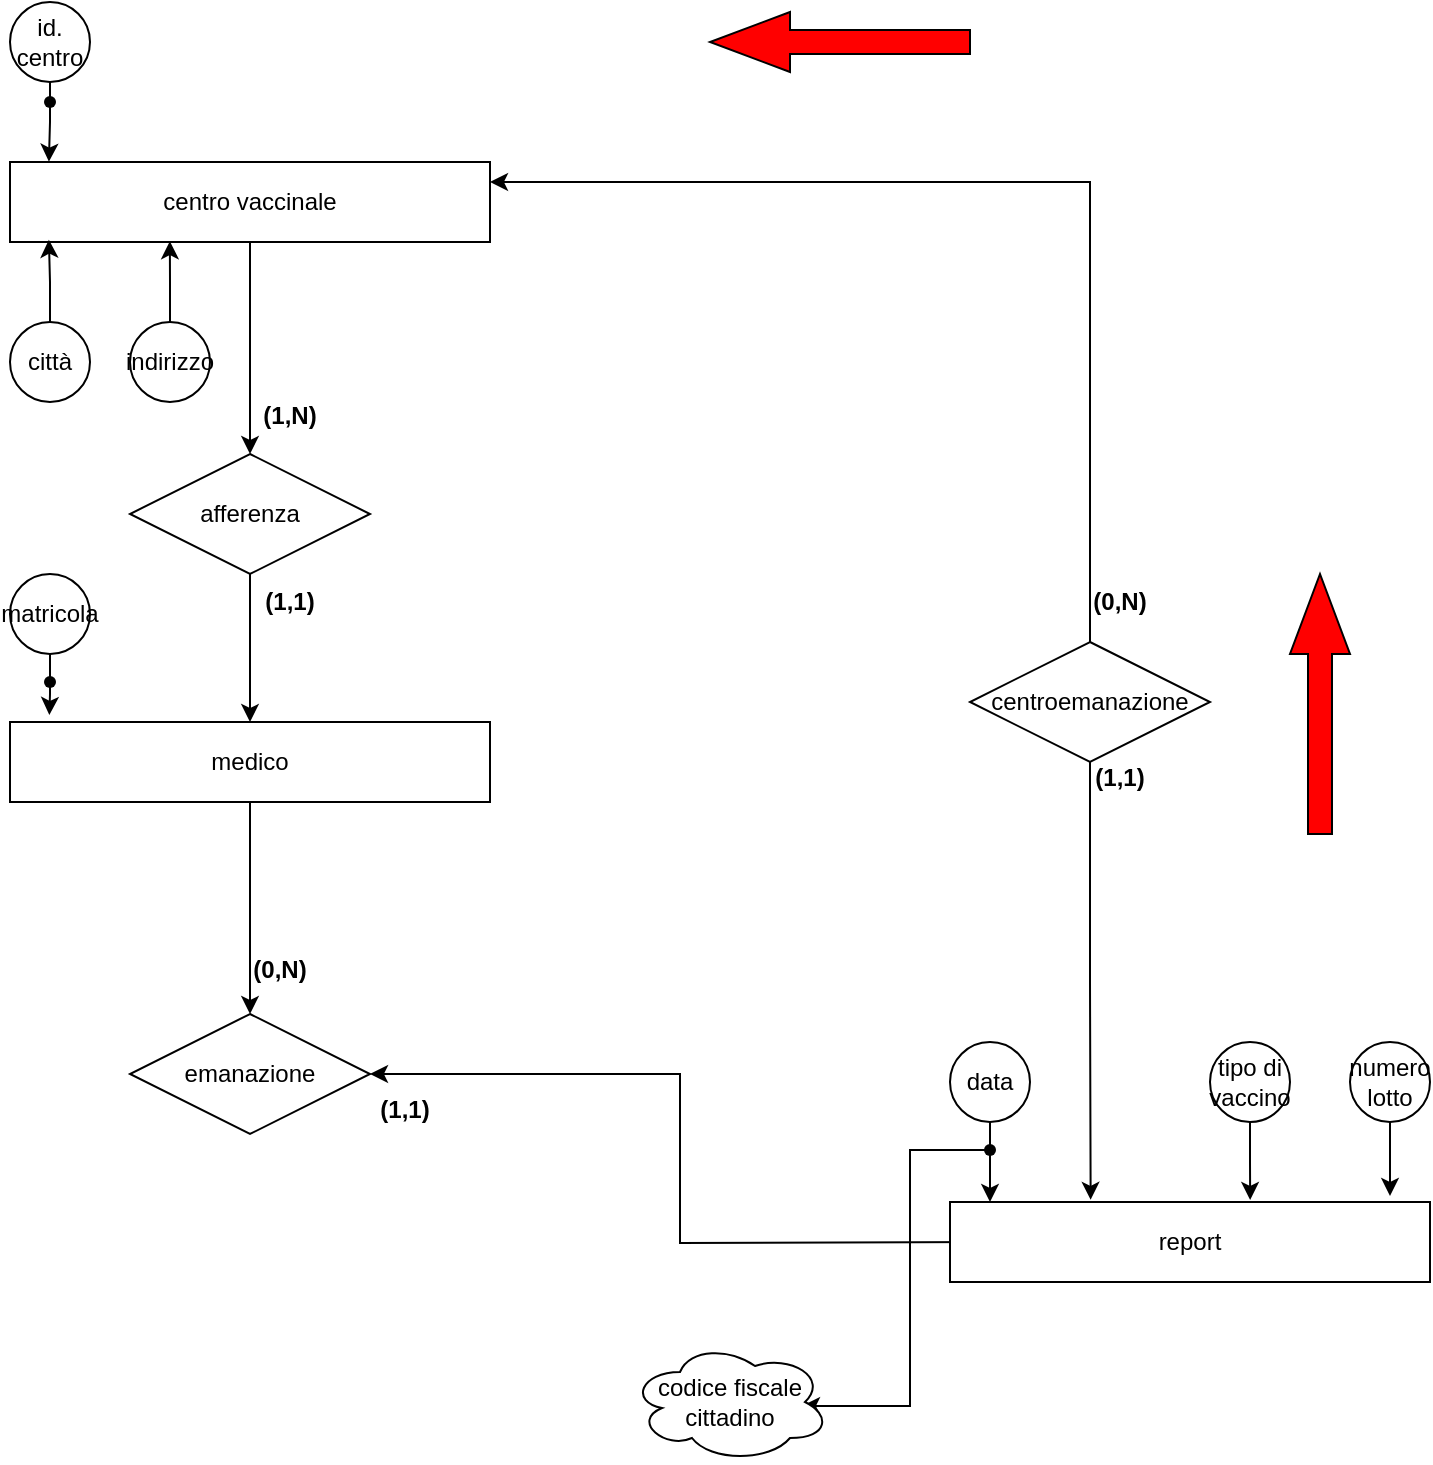 <mxfile version="14.6.13" type="device"><diagram id="usc_6TOHV2OKn6sUKLvV" name="Pagina-1"><mxGraphModel dx="1407" dy="761" grid="1" gridSize="10" guides="1" tooltips="1" connect="1" arrows="1" fold="1" page="1" pageScale="1" pageWidth="827" pageHeight="1169" math="0" shadow="0"><root><mxCell id="0"/><mxCell id="1" parent="0"/><mxCell id="KF5CYPveyPSgAjwZtvgG-1" style="edgeStyle=orthogonalEdgeStyle;rounded=0;orthogonalLoop=1;jettySize=auto;html=1;entryX=0.5;entryY=0;entryDx=0;entryDy=0;align=center;" parent="1" source="KF5CYPveyPSgAjwZtvgG-3" target="KF5CYPveyPSgAjwZtvgG-4" edge="1"><mxGeometry relative="1" as="geometry"/></mxCell><mxCell id="KF5CYPveyPSgAjwZtvgG-3" value="centro vaccinale" style="whiteSpace=wrap;html=1;align=center;" parent="1" vertex="1"><mxGeometry x="120" y="400" width="240" height="40" as="geometry"/></mxCell><mxCell id="KF5CYPveyPSgAjwZtvgG-52" style="edgeStyle=orthogonalEdgeStyle;rounded=0;orthogonalLoop=1;jettySize=auto;html=1;entryX=0.5;entryY=0;entryDx=0;entryDy=0;" parent="1" source="KF5CYPveyPSgAjwZtvgG-4" target="KF5CYPveyPSgAjwZtvgG-8" edge="1"><mxGeometry relative="1" as="geometry"/></mxCell><mxCell id="KF5CYPveyPSgAjwZtvgG-4" value="afferenza" style="shape=rhombus;perimeter=rhombusPerimeter;whiteSpace=wrap;html=1;align=center;" parent="1" vertex="1"><mxGeometry x="180" y="546" width="120" height="60" as="geometry"/></mxCell><mxCell id="KF5CYPveyPSgAjwZtvgG-50" style="edgeStyle=orthogonalEdgeStyle;rounded=0;orthogonalLoop=1;jettySize=auto;html=1;entryX=0.5;entryY=0;entryDx=0;entryDy=0;" parent="1" source="KF5CYPveyPSgAjwZtvgG-8" target="KF5CYPveyPSgAjwZtvgG-16" edge="1"><mxGeometry relative="1" as="geometry"><mxPoint x="240" y="820" as="targetPoint"/></mxGeometry></mxCell><mxCell id="KF5CYPveyPSgAjwZtvgG-8" value="medico" style="whiteSpace=wrap;html=1;align=center;" parent="1" vertex="1"><mxGeometry x="120" y="680" width="240" height="40" as="geometry"/></mxCell><mxCell id="KF5CYPveyPSgAjwZtvgG-9" value="(0,N)" style="text;align=center;fontStyle=1;verticalAlign=middle;spacingLeft=3;spacingRight=3;strokeColor=none;rotatable=0;points=[[0,0.5],[1,0.5]];portConstraint=eastwest;" parent="1" vertex="1"><mxGeometry x="230" y="790" width="50" height="26" as="geometry"/></mxCell><mxCell id="KF5CYPveyPSgAjwZtvgG-10" value="(1,1)" style="text;align=center;fontStyle=1;verticalAlign=middle;spacingLeft=3;spacingRight=3;strokeColor=none;rotatable=0;points=[[0,0.5],[1,0.5]];portConstraint=eastwest;" parent="1" vertex="1"><mxGeometry x="240" y="606" width="40" height="26" as="geometry"/></mxCell><mxCell id="KF5CYPveyPSgAjwZtvgG-11" value="(1,N)" style="text;align=center;fontStyle=1;verticalAlign=middle;spacingLeft=3;spacingRight=3;strokeColor=none;rotatable=0;points=[[0,0.5],[1,0.5]];portConstraint=eastwest;" parent="1" vertex="1"><mxGeometry x="240" y="513" width="40" height="26" as="geometry"/></mxCell><mxCell id="KF5CYPveyPSgAjwZtvgG-16" value="emanazione" style="shape=rhombus;perimeter=rhombusPerimeter;whiteSpace=wrap;html=1;align=center;" parent="1" vertex="1"><mxGeometry x="180" y="826" width="120" height="60" as="geometry"/></mxCell><mxCell id="KF5CYPveyPSgAjwZtvgG-17" style="edgeStyle=orthogonalEdgeStyle;rounded=0;orthogonalLoop=1;jettySize=auto;html=1;entryX=1;entryY=0.5;entryDx=0;entryDy=0;align=center;" parent="1" target="KF5CYPveyPSgAjwZtvgG-16" edge="1"><mxGeometry relative="1" as="geometry"><mxPoint x="610" y="940" as="sourcePoint"/></mxGeometry></mxCell><mxCell id="KF5CYPveyPSgAjwZtvgG-19" style="edgeStyle=orthogonalEdgeStyle;rounded=0;orthogonalLoop=1;jettySize=auto;html=1;entryX=0.542;entryY=-0.025;entryDx=0;entryDy=0;entryPerimeter=0;" parent="1" source="KF5CYPveyPSgAjwZtvgG-20" edge="1"><mxGeometry relative="1" as="geometry"><mxPoint x="740.08" y="919" as="targetPoint"/></mxGeometry></mxCell><mxCell id="KF5CYPveyPSgAjwZtvgG-20" value="tipo di vaccino" style="ellipse;whiteSpace=wrap;html=1;align=center;" parent="1" vertex="1"><mxGeometry x="720" y="840" width="40" height="40" as="geometry"/></mxCell><mxCell id="KF5CYPveyPSgAjwZtvgG-21" style="edgeStyle=orthogonalEdgeStyle;rounded=0;orthogonalLoop=1;jettySize=auto;html=1;entryX=0;entryY=0;entryDx=0;entryDy=0;" parent="1" source="KF5CYPveyPSgAjwZtvgG-22" edge="1"><mxGeometry relative="1" as="geometry"><mxPoint x="610" y="920" as="targetPoint"/></mxGeometry></mxCell><mxCell id="KF5CYPveyPSgAjwZtvgG-22" value="data" style="ellipse;whiteSpace=wrap;html=1;align=center;" parent="1" vertex="1"><mxGeometry x="590" y="840" width="40" height="40" as="geometry"/></mxCell><mxCell id="KF5CYPveyPSgAjwZtvgG-23" style="edgeStyle=orthogonalEdgeStyle;rounded=0;orthogonalLoop=1;jettySize=auto;html=1;" parent="1" source="KF5CYPveyPSgAjwZtvgG-24" edge="1"><mxGeometry relative="1" as="geometry"><mxPoint x="810" y="917" as="targetPoint"/></mxGeometry></mxCell><mxCell id="KF5CYPveyPSgAjwZtvgG-24" value="numero lotto" style="ellipse;whiteSpace=wrap;html=1;align=center;" parent="1" vertex="1"><mxGeometry x="790" y="840" width="40" height="40" as="geometry"/></mxCell><mxCell id="KF5CYPveyPSgAjwZtvgG-25" value="(1,1)" style="text;align=center;fontStyle=1;verticalAlign=middle;spacingLeft=3;spacingRight=3;strokeColor=none;rotatable=0;points=[[0,0.5],[1,0.5]];portConstraint=eastwest;" parent="1" vertex="1"><mxGeometry x="290" y="860" width="55" height="26" as="geometry"/></mxCell><mxCell id="KF5CYPveyPSgAjwZtvgG-27" style="edgeStyle=orthogonalEdgeStyle;rounded=0;orthogonalLoop=1;jettySize=auto;html=1;entryX=0.333;entryY=0.99;entryDx=0;entryDy=0;entryPerimeter=0;" parent="1" source="KF5CYPveyPSgAjwZtvgG-28" target="KF5CYPveyPSgAjwZtvgG-3" edge="1"><mxGeometry relative="1" as="geometry"/></mxCell><mxCell id="KF5CYPveyPSgAjwZtvgG-28" value="indirizzo" style="ellipse;whiteSpace=wrap;html=1;align=center;" parent="1" vertex="1"><mxGeometry x="180" y="480" width="40" height="40" as="geometry"/></mxCell><mxCell id="KF5CYPveyPSgAjwZtvgG-29" style="edgeStyle=orthogonalEdgeStyle;rounded=0;orthogonalLoop=1;jettySize=auto;html=1;entryX=0.081;entryY=0.971;entryDx=0;entryDy=0;entryPerimeter=0;" parent="1" source="KF5CYPveyPSgAjwZtvgG-30" target="KF5CYPveyPSgAjwZtvgG-3" edge="1"><mxGeometry relative="1" as="geometry"/></mxCell><mxCell id="KF5CYPveyPSgAjwZtvgG-30" value="città" style="ellipse;whiteSpace=wrap;html=1;align=center;" parent="1" vertex="1"><mxGeometry x="120" y="480" width="40" height="40" as="geometry"/></mxCell><mxCell id="KF5CYPveyPSgAjwZtvgG-33" style="edgeStyle=orthogonalEdgeStyle;rounded=0;orthogonalLoop=1;jettySize=auto;html=1;entryX=0.96;entryY=0.7;entryDx=0;entryDy=0;entryPerimeter=0;" parent="1" source="KF5CYPveyPSgAjwZtvgG-34" edge="1"><mxGeometry relative="1" as="geometry"><Array as="points"><mxPoint x="570" y="894"/><mxPoint x="570" y="1022"/></Array><mxPoint x="516" y="1022" as="targetPoint"/></mxGeometry></mxCell><mxCell id="KF5CYPveyPSgAjwZtvgG-34" value="" style="shape=waypoint;sketch=0;size=6;pointerEvents=1;points=[];fillColor=none;resizable=0;rotatable=0;perimeter=centerPerimeter;snapToPoint=1;" parent="1" vertex="1"><mxGeometry x="590" y="874" width="40" height="40" as="geometry"/></mxCell><mxCell id="KF5CYPveyPSgAjwZtvgG-58" style="edgeStyle=orthogonalEdgeStyle;rounded=0;orthogonalLoop=1;jettySize=auto;html=1;entryX=0.082;entryY=-0.088;entryDx=0;entryDy=0;entryPerimeter=0;" parent="1" source="KF5CYPveyPSgAjwZtvgG-38" target="KF5CYPveyPSgAjwZtvgG-8" edge="1"><mxGeometry relative="1" as="geometry"/></mxCell><mxCell id="KF5CYPveyPSgAjwZtvgG-38" value="matricola" style="ellipse;whiteSpace=wrap;html=1;align=center;" parent="1" vertex="1"><mxGeometry x="120" y="606" width="40" height="40" as="geometry"/></mxCell><mxCell id="KF5CYPveyPSgAjwZtvgG-47" value="report" style="whiteSpace=wrap;html=1;align=center;" parent="1" vertex="1"><mxGeometry x="590" y="920" width="240" height="40" as="geometry"/></mxCell><mxCell id="KF5CYPveyPSgAjwZtvgG-49" value="codice fiscale cittadino" style="ellipse;shape=cloud;whiteSpace=wrap;html=1;align=center;" parent="1" vertex="1"><mxGeometry x="430" y="990" width="100" height="60" as="geometry"/></mxCell><mxCell id="p4IFZzR2RDkeUOENqcO8-7" style="edgeStyle=orthogonalEdgeStyle;rounded=0;orthogonalLoop=1;jettySize=auto;html=1;entryX=0.081;entryY=-0.004;entryDx=0;entryDy=0;entryPerimeter=0;" parent="1" source="p4IFZzR2RDkeUOENqcO8-3" target="KF5CYPveyPSgAjwZtvgG-3" edge="1"><mxGeometry relative="1" as="geometry"/></mxCell><mxCell id="p4IFZzR2RDkeUOENqcO8-3" value="id. centro" style="ellipse;whiteSpace=wrap;html=1;align=center;" parent="1" vertex="1"><mxGeometry x="120" y="320" width="40" height="40" as="geometry"/></mxCell><mxCell id="KF5CYPveyPSgAjwZtvgG-56" value="" style="shape=waypoint;sketch=0;size=6;pointerEvents=1;points=[];fillColor=none;resizable=0;rotatable=0;perimeter=centerPerimeter;snapToPoint=1;" parent="1" vertex="1"><mxGeometry x="120" y="350" width="40" height="40" as="geometry"/></mxCell><mxCell id="p4IFZzR2RDkeUOENqcO8-10" value="" style="shape=waypoint;sketch=0;size=6;pointerEvents=1;points=[];fillColor=none;resizable=0;rotatable=0;perimeter=centerPerimeter;snapToPoint=1;" parent="1" vertex="1"><mxGeometry x="120" y="640" width="40" height="40" as="geometry"/></mxCell><mxCell id="QwH5DXLq7xq979AjRRt3-3" style="edgeStyle=orthogonalEdgeStyle;rounded=0;orthogonalLoop=1;jettySize=auto;html=1;entryX=0.293;entryY=-0.027;entryDx=0;entryDy=0;entryPerimeter=0;" parent="1" source="QwH5DXLq7xq979AjRRt3-1" target="KF5CYPveyPSgAjwZtvgG-47" edge="1"><mxGeometry relative="1" as="geometry"><mxPoint x="660" y="890" as="targetPoint"/></mxGeometry></mxCell><mxCell id="QwH5DXLq7xq979AjRRt3-4" style="edgeStyle=orthogonalEdgeStyle;rounded=0;orthogonalLoop=1;jettySize=auto;html=1;entryX=1;entryY=0.25;entryDx=0;entryDy=0;" parent="1" source="QwH5DXLq7xq979AjRRt3-1" target="KF5CYPveyPSgAjwZtvgG-3" edge="1"><mxGeometry relative="1" as="geometry"><Array as="points"><mxPoint x="660" y="410"/></Array></mxGeometry></mxCell><mxCell id="QwH5DXLq7xq979AjRRt3-1" value="centroemanazione" style="shape=rhombus;perimeter=rhombusPerimeter;whiteSpace=wrap;html=1;align=center;" parent="1" vertex="1"><mxGeometry x="600" y="640" width="120" height="60" as="geometry"/></mxCell><mxCell id="QwH5DXLq7xq979AjRRt3-2" value="(1,1)" style="text;align=center;fontStyle=1;verticalAlign=middle;spacingLeft=3;spacingRight=3;strokeColor=none;rotatable=0;points=[[0,0.5],[1,0.5]];portConstraint=eastwest;" parent="1" vertex="1"><mxGeometry x="650" y="694" width="50" height="26" as="geometry"/></mxCell><mxCell id="QwH5DXLq7xq979AjRRt3-5" value="(0,N)" style="text;align=center;fontStyle=1;verticalAlign=middle;spacingLeft=3;spacingRight=3;strokeColor=none;rotatable=0;points=[[0,0.5],[1,0.5]];portConstraint=eastwest;" parent="1" vertex="1"><mxGeometry x="650" y="606" width="50" height="26" as="geometry"/></mxCell><mxCell id="EZIyp8f_2M6LRlN121j0-5" value="" style="html=1;shadow=0;dashed=0;align=center;verticalAlign=middle;shape=mxgraph.arrows2.arrow;dy=0.6;dx=40;direction=north;notch=0;fillColor=#FF0000;" parent="1" vertex="1"><mxGeometry x="760" y="606" width="30" height="130" as="geometry"/></mxCell><mxCell id="EZIyp8f_2M6LRlN121j0-6" value="" style="html=1;shadow=0;dashed=0;align=center;verticalAlign=middle;shape=mxgraph.arrows2.arrow;dy=0.6;dx=40;direction=north;notch=0;rotation=-90;fillColor=#FF0000;" parent="1" vertex="1"><mxGeometry x="520" y="275" width="30" height="130" as="geometry"/></mxCell></root></mxGraphModel></diagram></mxfile>